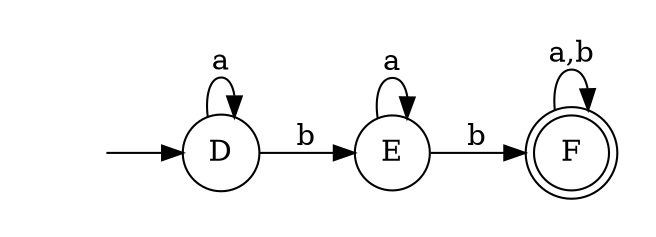 digraph {
	rankdir=LR;
	margin = 0.2;
	node[shape=circle];
	F[shape=doublecircle];
	" "[color=white width=0];

	" " -> D;
	D -> E[label=b];
	D -> D[label=a];
	E -> F[label=b];
	E -> E[label=a];
	F -> F[label="a,b"];
	
}